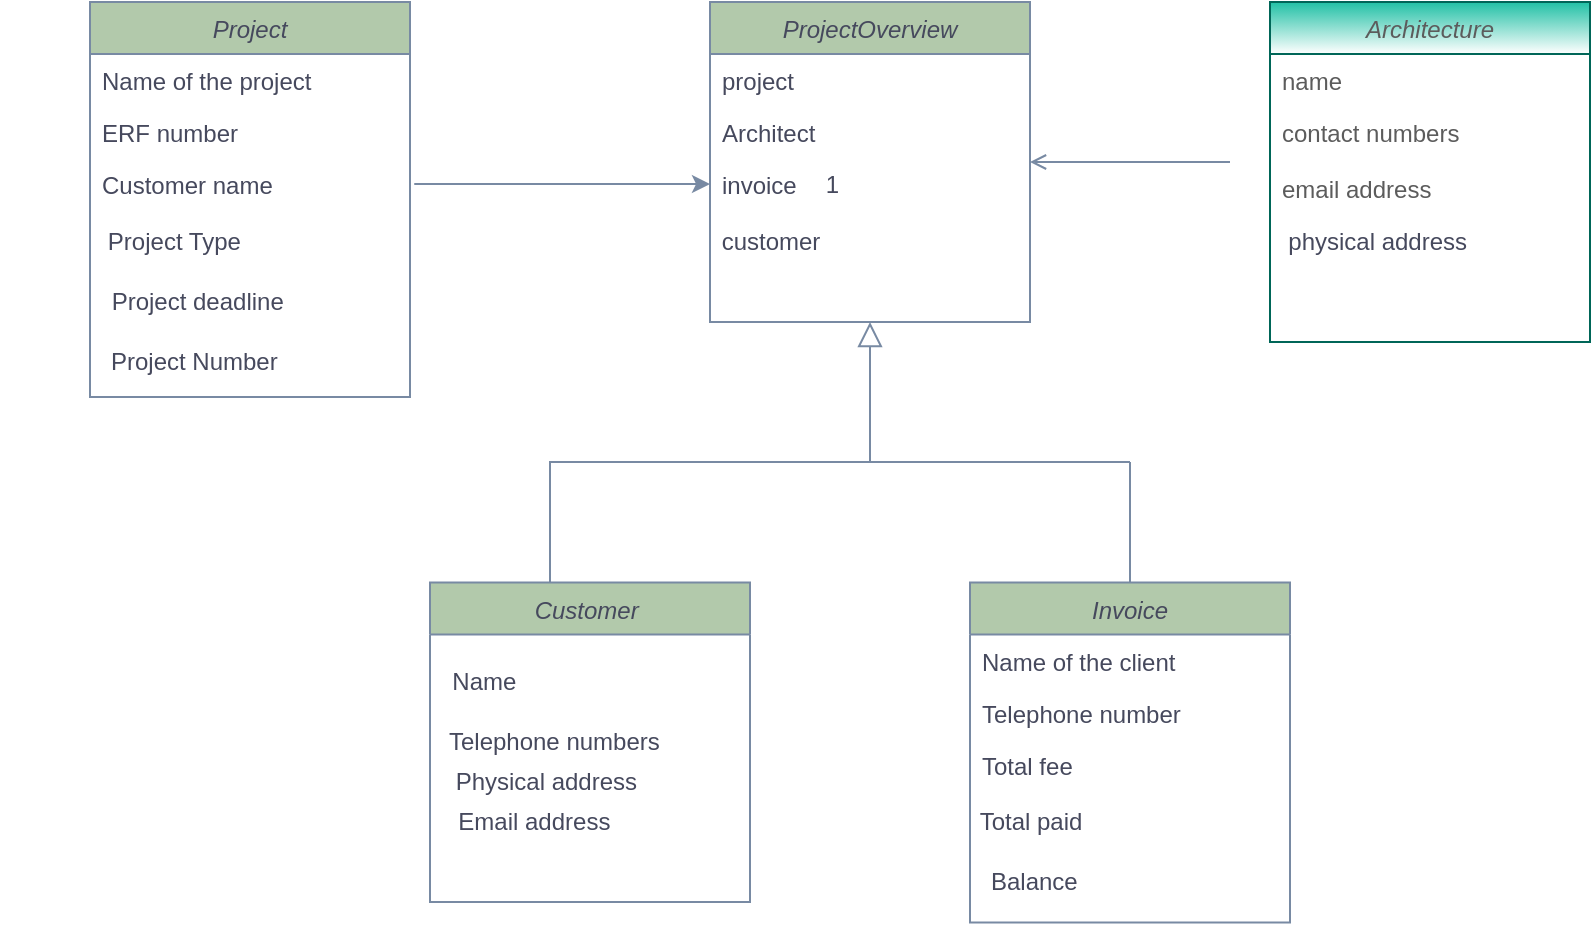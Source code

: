 <mxfile version="13.4.2" type="device"><diagram id="C5RBs43oDa-KdzZeNtuy" name="Page-1"><mxGraphModel dx="1865" dy="580" grid="1" gridSize="10" guides="1" tooltips="1" connect="1" arrows="1" fold="1" page="1" pageScale="1" pageWidth="827" pageHeight="1169" math="0" shadow="0"><root><mxCell id="WIyWlLk6GJQsqaUBKTNV-0"/><mxCell id="WIyWlLk6GJQsqaUBKTNV-1" parent="WIyWlLk6GJQsqaUBKTNV-0"/><mxCell id="zkfFHV4jXpPFQw0GAbJ--12" value="" style="endArrow=block;endSize=10;endFill=0;shadow=0;strokeWidth=1;rounded=0;edgeStyle=elbowEdgeStyle;elbow=vertical;strokeColor=#788AA3;fontColor=#46495D;" parent="WIyWlLk6GJQsqaUBKTNV-1" target="zkfFHV4jXpPFQw0GAbJ--0" edge="1"><mxGeometry width="160" relative="1" as="geometry"><mxPoint x="270" y="420" as="sourcePoint"/><mxPoint x="200" y="203" as="targetPoint"/><Array as="points"><mxPoint x="430" y="360"/><mxPoint x="420" y="360"/></Array></mxGeometry></mxCell><mxCell id="zkfFHV4jXpPFQw0GAbJ--26" value="" style="endArrow=open;shadow=0;strokeWidth=1;strokeColor=#788AA3;rounded=0;endFill=1;edgeStyle=elbowEdgeStyle;elbow=vertical;fontColor=#46495D;" parent="WIyWlLk6GJQsqaUBKTNV-1" target="zkfFHV4jXpPFQw0GAbJ--3" edge="1"><mxGeometry x="0.5" y="41" relative="1" as="geometry"><mxPoint x="610" y="210" as="sourcePoint"/><mxPoint x="390" y="190" as="targetPoint"/><mxPoint x="-40" y="32" as="offset"/><Array as="points"><mxPoint x="500" y="210"/><mxPoint x="460" y="180"/></Array></mxGeometry></mxCell><mxCell id="zkfFHV4jXpPFQw0GAbJ--28" value="1" style="resizable=0;align=right;verticalAlign=bottom;labelBackgroundColor=none;fontSize=12;direction=north;fillColor=#B2C9AB;strokeColor=#788AA3;fontColor=#46495D;" parent="zkfFHV4jXpPFQw0GAbJ--26" connectable="0" vertex="1"><mxGeometry x="1" relative="1" as="geometry"><mxPoint x="-94" y="20" as="offset"/></mxGeometry></mxCell><mxCell id="wM36lg9MzJhwg6uJJhKq-47" style="edgeStyle=orthogonalEdgeStyle;curved=0;rounded=0;sketch=0;orthogonalLoop=1;jettySize=auto;html=1;exitX=0.5;exitY=1;exitDx=0;exitDy=0;strokeColor=#788AA3;fillColor=#B2C9AB;fontColor=#46495D;" edge="1" parent="WIyWlLk6GJQsqaUBKTNV-1" source="zkfFHV4jXpPFQw0GAbJ--0"><mxGeometry relative="1" as="geometry"><mxPoint x="430" y="290" as="targetPoint"/></mxGeometry></mxCell><mxCell id="zkfFHV4jXpPFQw0GAbJ--0" value="ProjectOverview" style="swimlane;fontStyle=2;align=center;verticalAlign=top;childLayout=stackLayout;horizontal=1;startSize=26;horizontalStack=0;resizeParent=1;resizeLast=0;collapsible=1;marginBottom=0;rounded=0;shadow=0;strokeWidth=1;fillColor=#B2C9AB;strokeColor=#788AA3;fontColor=#46495D;" parent="WIyWlLk6GJQsqaUBKTNV-1" vertex="1"><mxGeometry x="350" y="130" width="160" height="160" as="geometry"><mxRectangle x="230" y="140" width="160" height="26" as="alternateBounds"/></mxGeometry></mxCell><mxCell id="zkfFHV4jXpPFQw0GAbJ--1" value="project " style="text;align=left;verticalAlign=top;spacingLeft=4;spacingRight=4;overflow=hidden;rotatable=0;points=[[0,0.5],[1,0.5]];portConstraint=eastwest;fontColor=#46495D;" parent="zkfFHV4jXpPFQw0GAbJ--0" vertex="1"><mxGeometry y="26" width="160" height="26" as="geometry"/></mxCell><mxCell id="zkfFHV4jXpPFQw0GAbJ--2" value="Architect" style="text;align=left;verticalAlign=top;spacingLeft=4;spacingRight=4;overflow=hidden;rotatable=0;points=[[0,0.5],[1,0.5]];portConstraint=eastwest;rounded=0;shadow=0;html=0;fontColor=#46495D;" parent="zkfFHV4jXpPFQw0GAbJ--0" vertex="1"><mxGeometry y="52" width="160" height="26" as="geometry"/></mxCell><mxCell id="zkfFHV4jXpPFQw0GAbJ--3" value="invoice" style="text;align=left;verticalAlign=top;spacingLeft=4;spacingRight=4;overflow=hidden;rotatable=0;points=[[0,0.5],[1,0.5]];portConstraint=eastwest;rounded=0;shadow=0;html=0;fontColor=#46495D;" parent="zkfFHV4jXpPFQw0GAbJ--0" vertex="1"><mxGeometry y="78" width="160" height="26" as="geometry"/></mxCell><mxCell id="wM36lg9MzJhwg6uJJhKq-13" value="" style="endArrow=classic;html=1;entryX=0;entryY=0.5;entryDx=0;entryDy=0;strokeColor=#788AA3;fontColor=#46495D;" edge="1" parent="WIyWlLk6GJQsqaUBKTNV-1" target="zkfFHV4jXpPFQw0GAbJ--3"><mxGeometry width="50" height="50" relative="1" as="geometry"><mxPoint x="210" y="221" as="sourcePoint"/><mxPoint x="360" y="240" as="targetPoint"/><Array as="points"><mxPoint x="200" y="221"/><mxPoint x="210" y="221"/></Array></mxGeometry></mxCell><UserObject label="Project" id="wM36lg9MzJhwg6uJJhKq-34"><mxCell style="swimlane;fontStyle=2;align=center;verticalAlign=top;childLayout=stackLayout;horizontal=1;startSize=26;horizontalStack=0;resizeParent=1;resizeLast=0;collapsible=1;marginBottom=0;rounded=0;shadow=0;strokeWidth=1;fillColor=#B2C9AB;strokeColor=#788AA3;fontColor=#46495D;" vertex="1" parent="WIyWlLk6GJQsqaUBKTNV-1"><mxGeometry x="40" y="130" width="160" height="197.5" as="geometry"><mxRectangle x="230" y="140" width="160" height="26" as="alternateBounds"/></mxGeometry></mxCell></UserObject><mxCell id="wM36lg9MzJhwg6uJJhKq-35" value="Name of the project&#10;" style="text;align=left;verticalAlign=top;spacingLeft=4;spacingRight=4;overflow=hidden;rotatable=0;points=[[0,0.5],[1,0.5]];portConstraint=eastwest;fontColor=#46495D;" vertex="1" parent="wM36lg9MzJhwg6uJJhKq-34"><mxGeometry y="26" width="160" height="26" as="geometry"/></mxCell><mxCell id="wM36lg9MzJhwg6uJJhKq-36" value="ERF number" style="text;align=left;verticalAlign=top;spacingLeft=4;spacingRight=4;overflow=hidden;rotatable=0;points=[[0,0.5],[1,0.5]];portConstraint=eastwest;rounded=0;shadow=0;html=0;fontColor=#46495D;" vertex="1" parent="wM36lg9MzJhwg6uJJhKq-34"><mxGeometry y="52" width="160" height="26" as="geometry"/></mxCell><mxCell id="wM36lg9MzJhwg6uJJhKq-37" value="Customer name&#10;&#10;Project type&#10;&#10;Project number&#10;&#10;Project deadline" style="text;align=left;verticalAlign=top;spacingLeft=4;spacingRight=4;overflow=hidden;rotatable=0;points=[[0,0.5],[1,0.5]];portConstraint=eastwest;rounded=0;shadow=0;html=0;fontColor=#46495D;" vertex="1" parent="wM36lg9MzJhwg6uJJhKq-34"><mxGeometry y="78" width="160" height="26" as="geometry"/></mxCell><mxCell id="2" value="&amp;nbsp; &amp;nbsp; &amp;nbsp; &amp;nbsp;Project Type" style="text;html=1;align=center;verticalAlign=middle;resizable=0;points=[];autosize=1;fontColor=#46495D;" vertex="1" parent="WIyWlLk6GJQsqaUBKTNV-1"><mxGeometry x="15" y="240" width="110" height="20" as="geometry"/></mxCell><mxCell id="wM36lg9MzJhwg6uJJhKq-42" value="&amp;nbsp; &amp;nbsp; &amp;nbsp; &amp;nbsp; &amp;nbsp; &amp;nbsp; &amp;nbsp; Project deadline" style="text;html=1;align=center;verticalAlign=middle;resizable=0;points=[];autosize=1;fontColor=#46495D;" vertex="1" parent="WIyWlLk6GJQsqaUBKTNV-1"><mxGeometry x="-5" y="270" width="150" height="20" as="geometry"/></mxCell><mxCell id="wM36lg9MzJhwg6uJJhKq-45" value="&amp;nbsp; &amp;nbsp; &amp;nbsp; &amp;nbsp;Project Number" style="text;html=1;align=center;verticalAlign=middle;resizable=0;points=[];autosize=1;fontColor=#46495D;" vertex="1" parent="WIyWlLk6GJQsqaUBKTNV-1"><mxGeometry x="20" y="300" width="120" height="20" as="geometry"/></mxCell><UserObject label="Customer " link="Architect.java" id="wM36lg9MzJhwg6uJJhKq-48"><mxCell style="swimlane;fontStyle=2;align=center;verticalAlign=top;childLayout=stackLayout;horizontal=1;startSize=26;horizontalStack=0;resizeParent=1;resizeLast=0;collapsible=1;marginBottom=0;rounded=0;shadow=0;strokeWidth=1;fillColor=#B2C9AB;strokeColor=#788AA3;fontColor=#46495D;" vertex="1" parent="WIyWlLk6GJQsqaUBKTNV-1"><mxGeometry x="210" y="420.25" width="160" height="159.75" as="geometry"><mxRectangle x="230" y="140" width="160" height="26" as="alternateBounds"/></mxGeometry></mxCell></UserObject><mxCell id="wM36lg9MzJhwg6uJJhKq-53" value="&amp;nbsp; &amp;nbsp; &amp;nbsp;Name&amp;nbsp;" style="text;html=1;align=center;verticalAlign=middle;resizable=0;points=[];autosize=1;fontColor=#46495D;" vertex="1" parent="WIyWlLk6GJQsqaUBKTNV-1"><mxGeometry x="195" y="460" width="70" height="20" as="geometry"/></mxCell><mxCell id="wM36lg9MzJhwg6uJJhKq-54" value="&amp;nbsp; &amp;nbsp; &amp;nbsp; &amp;nbsp; &amp;nbsp; &amp;nbsp; &amp;nbsp; &amp;nbsp; &amp;nbsp; &amp;nbsp; &amp;nbsp; &amp;nbsp; &amp;nbsp;Telephone numbers" style="text;html=1;align=center;verticalAlign=middle;resizable=0;points=[];autosize=1;fontColor=#46495D;" vertex="1" parent="WIyWlLk6GJQsqaUBKTNV-1"><mxGeometry x="130" y="490" width="200" height="20" as="geometry"/></mxCell><mxCell id="wM36lg9MzJhwg6uJJhKq-55" value="&amp;nbsp; &amp;nbsp; &amp;nbsp; &amp;nbsp; &amp;nbsp; &amp;nbsp; &amp;nbsp; &amp;nbsp; &amp;nbsp; &amp;nbsp; &amp;nbsp; Physical address" style="text;html=1;align=center;verticalAlign=middle;resizable=0;points=[];autosize=1;fontColor=#46495D;" vertex="1" parent="WIyWlLk6GJQsqaUBKTNV-1"><mxGeometry x="141" y="510" width="180" height="20" as="geometry"/></mxCell><mxCell id="wM36lg9MzJhwg6uJJhKq-56" value="&amp;nbsp; &amp;nbsp; &amp;nbsp; &amp;nbsp; &amp;nbsp; &amp;nbsp; &amp;nbsp; &amp;nbsp; &amp;nbsp; &amp;nbsp;Email address" style="text;html=1;align=center;verticalAlign=middle;resizable=0;points=[];autosize=1;fontColor=#46495D;" vertex="1" parent="WIyWlLk6GJQsqaUBKTNV-1"><mxGeometry x="155" y="530" width="150" height="20" as="geometry"/></mxCell><mxCell id="wM36lg9MzJhwg6uJJhKq-63" value="" style="endArrow=none;html=1;strokeColor=#788AA3;fillColor=#B2C9AB;fontColor=#46495D;" edge="1" parent="WIyWlLk6GJQsqaUBKTNV-1"><mxGeometry width="50" height="50" relative="1" as="geometry"><mxPoint x="560" y="360" as="sourcePoint"/><mxPoint x="430" y="360" as="targetPoint"/><Array as="points"><mxPoint x="480" y="360"/></Array></mxGeometry></mxCell><UserObject label="Invoice" link="Architect.java" id="wM36lg9MzJhwg6uJJhKq-57"><mxCell style="swimlane;fontStyle=2;align=center;verticalAlign=top;childLayout=stackLayout;horizontal=1;startSize=26;horizontalStack=0;resizeParent=1;resizeLast=0;collapsible=1;marginBottom=0;rounded=0;shadow=0;strokeWidth=1;fillColor=#B2C9AB;strokeColor=#788AA3;fontColor=#46495D;" vertex="1" parent="WIyWlLk6GJQsqaUBKTNV-1"><mxGeometry x="480" y="420.25" width="160" height="170" as="geometry"><mxRectangle x="230" y="140" width="160" height="26" as="alternateBounds"/></mxGeometry></mxCell></UserObject><mxCell id="wM36lg9MzJhwg6uJJhKq-58" value="Name of the client" style="text;align=left;verticalAlign=top;spacingLeft=4;spacingRight=4;overflow=hidden;rotatable=0;points=[[0,0.5],[1,0.5]];portConstraint=eastwest;fontColor=#46495D;" vertex="1" parent="wM36lg9MzJhwg6uJJhKq-57"><mxGeometry y="26" width="160" height="26" as="geometry"/></mxCell><mxCell id="wM36lg9MzJhwg6uJJhKq-59" value="Telephone number" style="text;align=left;verticalAlign=top;spacingLeft=4;spacingRight=4;overflow=hidden;rotatable=0;points=[[0,0.5],[1,0.5]];portConstraint=eastwest;rounded=0;shadow=0;html=0;fontColor=#46495D;" vertex="1" parent="wM36lg9MzJhwg6uJJhKq-57"><mxGeometry y="52" width="160" height="26" as="geometry"/></mxCell><mxCell id="wM36lg9MzJhwg6uJJhKq-60" value="Total fee" style="text;align=left;verticalAlign=top;spacingLeft=4;spacingRight=4;overflow=hidden;rotatable=0;points=[[0,0.5],[1,0.5]];portConstraint=eastwest;rounded=0;shadow=0;html=0;fontColor=#46495D;" vertex="1" parent="wM36lg9MzJhwg6uJJhKq-57"><mxGeometry y="78" width="160" height="26" as="geometry"/></mxCell><mxCell id="wM36lg9MzJhwg6uJJhKq-64" value="" style="endArrow=none;html=1;strokeColor=#788AA3;fillColor=#B2C9AB;fontColor=#46495D;" edge="1" parent="WIyWlLk6GJQsqaUBKTNV-1"><mxGeometry width="50" height="50" relative="1" as="geometry"><mxPoint x="560" y="420" as="sourcePoint"/><mxPoint x="560" y="360" as="targetPoint"/><Array as="points"><mxPoint x="560" y="420"/></Array></mxGeometry></mxCell><mxCell id="wM36lg9MzJhwg6uJJhKq-65" value="Total paid" style="text;html=1;align=center;verticalAlign=middle;resizable=0;points=[];autosize=1;fontColor=#46495D;" vertex="1" parent="WIyWlLk6GJQsqaUBKTNV-1"><mxGeometry x="475" y="530" width="70" height="20" as="geometry"/></mxCell><mxCell id="wM36lg9MzJhwg6uJJhKq-66" value="&amp;nbsp; &amp;nbsp; &amp;nbsp; &amp;nbsp;Balance" style="text;html=1;align=center;verticalAlign=middle;resizable=0;points=[];autosize=1;fontColor=#46495D;" vertex="1" parent="WIyWlLk6GJQsqaUBKTNV-1"><mxGeometry x="460" y="560" width="80" height="20" as="geometry"/></mxCell><UserObject label="Architecture" link="Architect.java" id="wM36lg9MzJhwg6uJJhKq-67"><mxCell style="swimlane;fontStyle=2;align=center;verticalAlign=top;childLayout=stackLayout;horizontal=1;startSize=26;horizontalStack=0;resizeParent=1;resizeLast=0;collapsible=1;marginBottom=0;rounded=0;shadow=0;strokeWidth=1;fillColor=#21C0A5;strokeColor=#006658;fontColor=#5C5C5C;gradientColor=#ffffff;" vertex="1" parent="WIyWlLk6GJQsqaUBKTNV-1"><mxGeometry x="630" y="130" width="160" height="170" as="geometry"><mxRectangle x="230" y="140" width="160" height="26" as="alternateBounds"/></mxGeometry></mxCell></UserObject><mxCell id="wM36lg9MzJhwg6uJJhKq-68" value="name " style="text;align=left;verticalAlign=top;spacingLeft=4;spacingRight=4;overflow=hidden;rotatable=0;points=[[0,0.5],[1,0.5]];portConstraint=eastwest;fontColor=#5C5C5C;" vertex="1" parent="wM36lg9MzJhwg6uJJhKq-67"><mxGeometry y="26" width="160" height="26" as="geometry"/></mxCell><mxCell id="wM36lg9MzJhwg6uJJhKq-69" value="contact numbers" style="text;align=left;verticalAlign=top;spacingLeft=4;spacingRight=4;overflow=hidden;rotatable=0;points=[[0,0.5],[1,0.5]];portConstraint=eastwest;rounded=0;shadow=0;html=0;fontColor=#5C5C5C;" vertex="1" parent="wM36lg9MzJhwg6uJJhKq-67"><mxGeometry y="52" width="160" height="28" as="geometry"/></mxCell><mxCell id="wM36lg9MzJhwg6uJJhKq-70" value="email address" style="text;align=left;verticalAlign=top;spacingLeft=4;spacingRight=4;overflow=hidden;rotatable=0;points=[[0,0.5],[1,0.5]];portConstraint=eastwest;rounded=0;shadow=0;html=0;fontColor=#5C5C5C;" vertex="1" parent="wM36lg9MzJhwg6uJJhKq-67"><mxGeometry y="80" width="160" height="26" as="geometry"/></mxCell><mxCell id="wM36lg9MzJhwg6uJJhKq-71" value="&amp;nbsp; &amp;nbsp; &amp;nbsp; &amp;nbsp; &amp;nbsp; &amp;nbsp; &amp;nbsp; physical address" style="text;html=1;align=center;verticalAlign=middle;resizable=0;points=[];autosize=1;fontColor=#46495D;" vertex="1" parent="WIyWlLk6GJQsqaUBKTNV-1"><mxGeometry x="585" y="240" width="150" height="20" as="geometry"/></mxCell><mxCell id="wM36lg9MzJhwg6uJJhKq-72" value="customer" style="text;html=1;align=center;verticalAlign=middle;resizable=0;points=[];autosize=1;fontColor=#46495D;" vertex="1" parent="WIyWlLk6GJQsqaUBKTNV-1"><mxGeometry x="345" y="240" width="70" height="20" as="geometry"/></mxCell></root></mxGraphModel></diagram></mxfile>